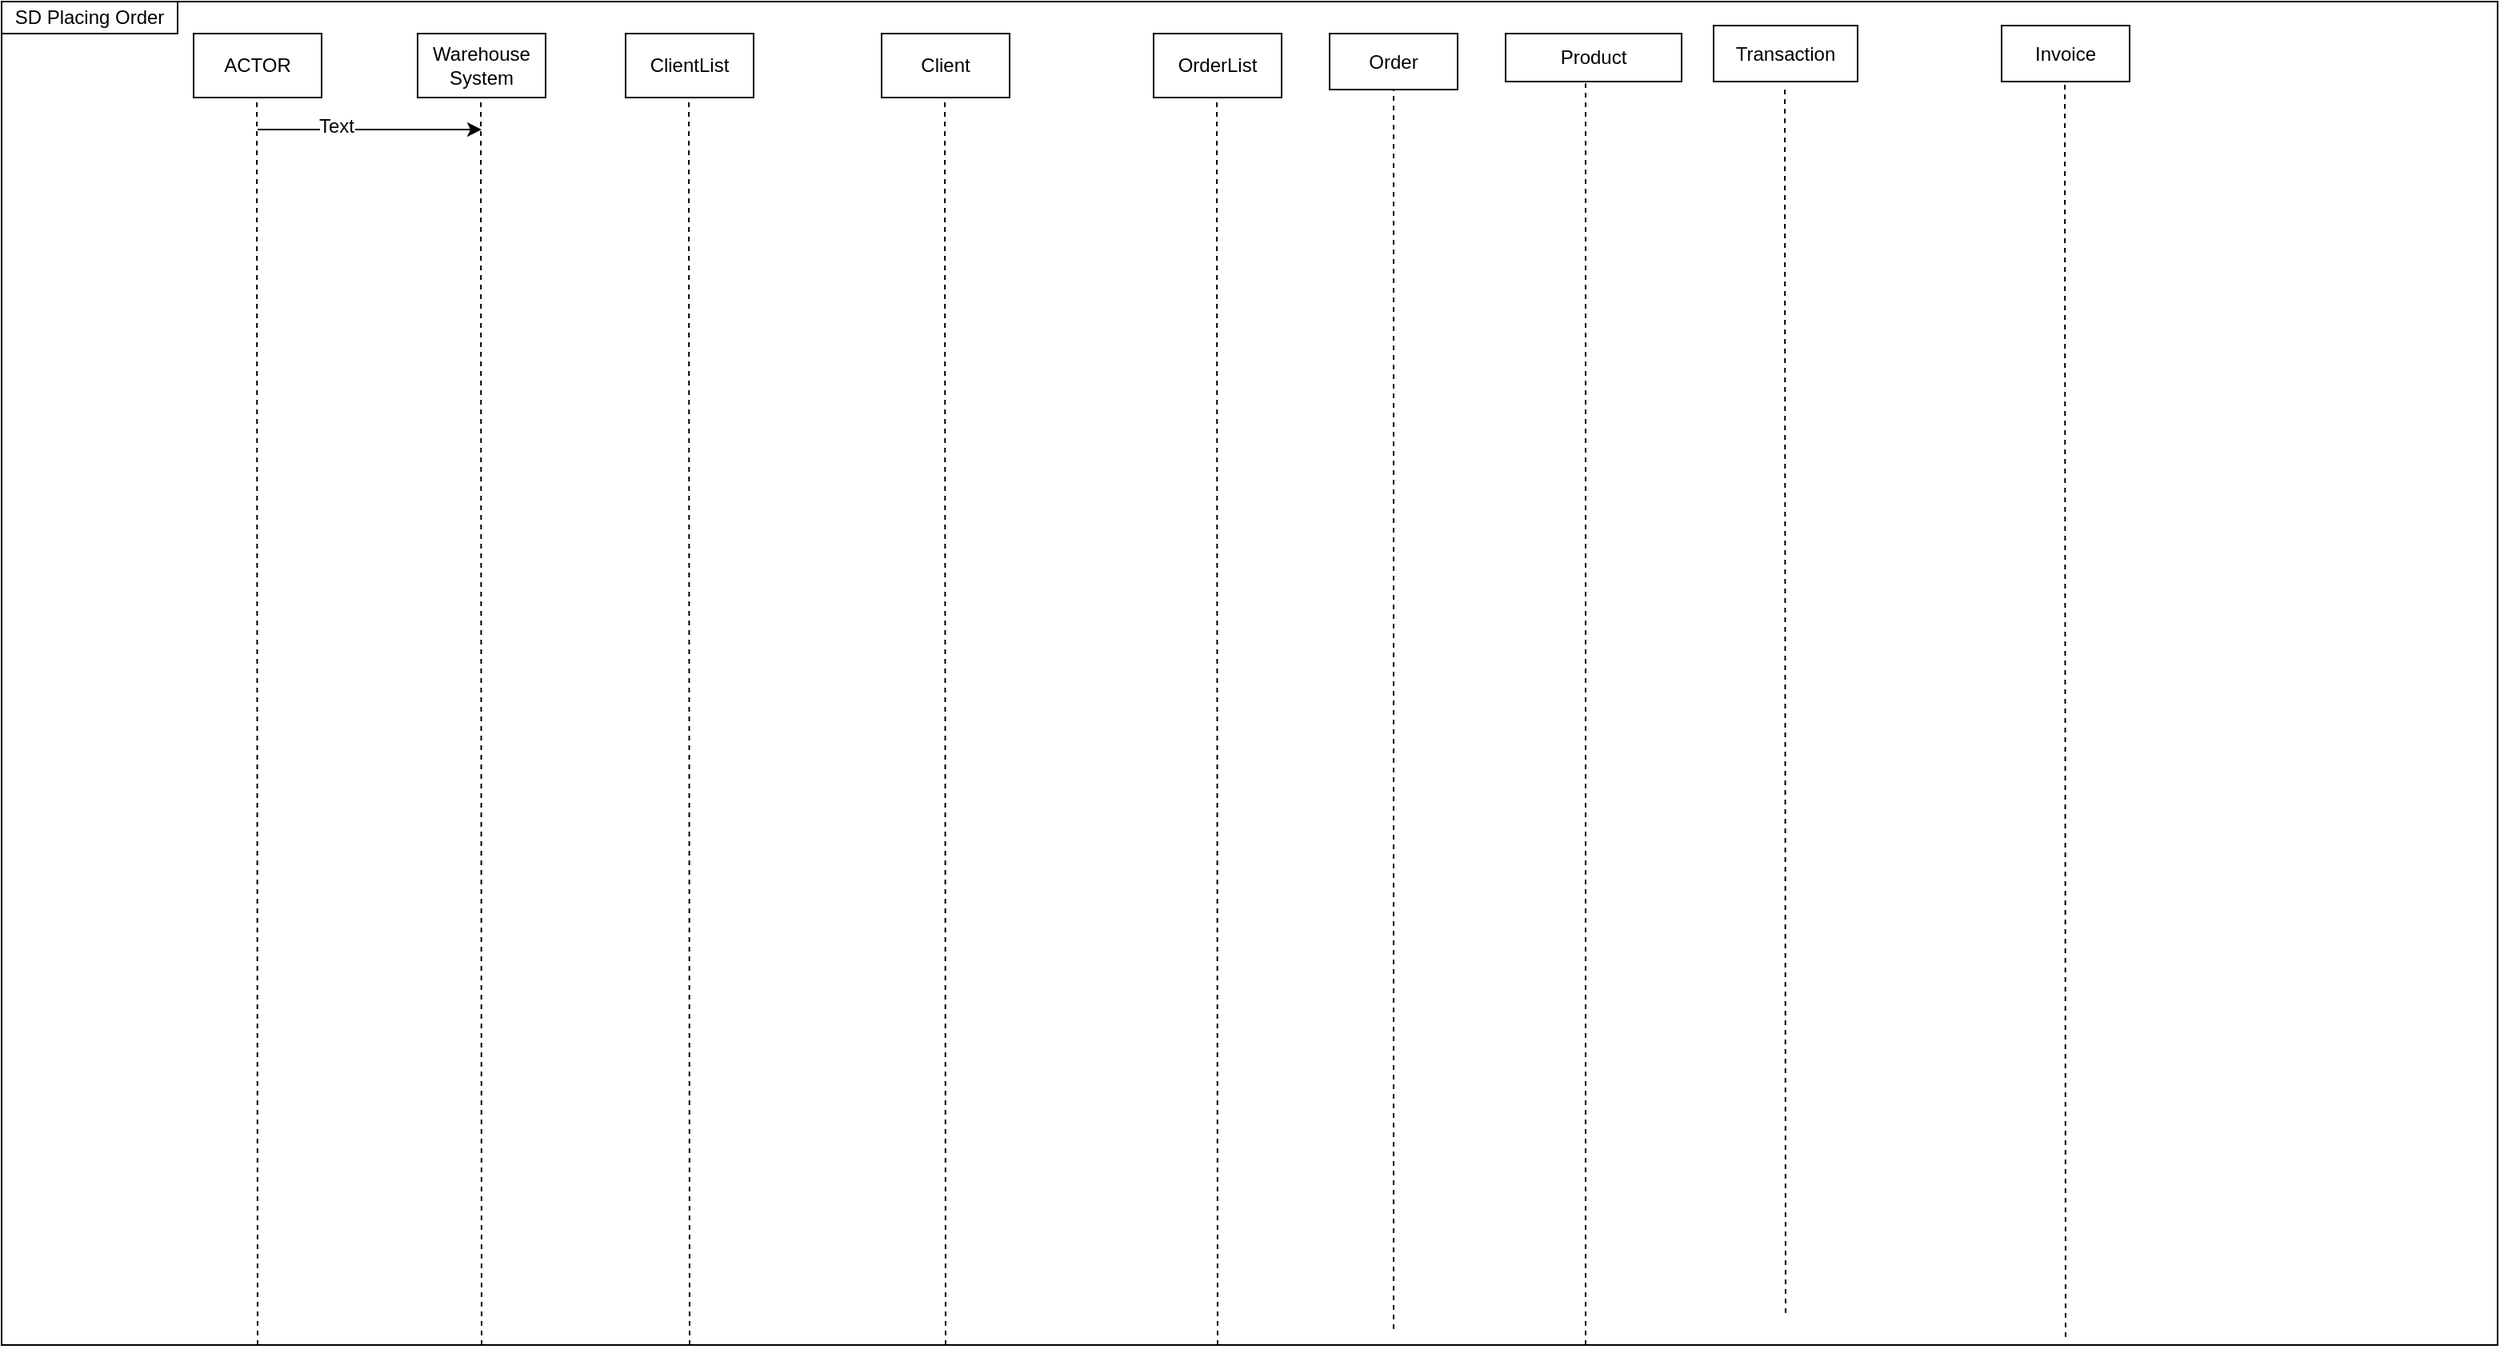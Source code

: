 <mxfile version="12.6.5" type="github">
  <diagram id="tKLSFN9qIgkbpF_6YdEr" name="Page-1">
    <mxGraphModel dx="1422" dy="911" grid="1" gridSize="10" guides="1" tooltips="1" connect="1" arrows="1" fold="1" page="1" pageScale="1" pageWidth="1100" pageHeight="850" math="0" shadow="0">
      <root>
        <mxCell id="0"/>
        <mxCell id="1" parent="0"/>
        <mxCell id="7SxAcVkQmoZjiOWq1pf1-21" value="" style="rounded=0;whiteSpace=wrap;html=1;" vertex="1" parent="1">
          <mxGeometry width="1560" height="840" as="geometry"/>
        </mxCell>
        <mxCell id="7SxAcVkQmoZjiOWq1pf1-1" value="ACTOR" style="rounded=0;whiteSpace=wrap;html=1;" vertex="1" parent="1">
          <mxGeometry x="120" y="20" width="80" height="40" as="geometry"/>
        </mxCell>
        <mxCell id="7SxAcVkQmoZjiOWq1pf1-2" value="" style="endArrow=none;dashed=1;html=1;" edge="1" parent="1">
          <mxGeometry width="50" height="50" relative="1" as="geometry">
            <mxPoint x="160" y="840" as="sourcePoint"/>
            <mxPoint x="159.5" y="60" as="targetPoint"/>
          </mxGeometry>
        </mxCell>
        <mxCell id="7SxAcVkQmoZjiOWq1pf1-3" value="Warehouse System" style="rounded=0;whiteSpace=wrap;html=1;" vertex="1" parent="1">
          <mxGeometry x="260" y="20" width="80" height="40" as="geometry"/>
        </mxCell>
        <mxCell id="7SxAcVkQmoZjiOWq1pf1-4" value="" style="endArrow=none;dashed=1;html=1;" edge="1" parent="1">
          <mxGeometry width="50" height="50" relative="1" as="geometry">
            <mxPoint x="300" y="840" as="sourcePoint"/>
            <mxPoint x="299.5" y="60" as="targetPoint"/>
          </mxGeometry>
        </mxCell>
        <mxCell id="7SxAcVkQmoZjiOWq1pf1-9" value="ClientList" style="rounded=0;whiteSpace=wrap;html=1;" vertex="1" parent="1">
          <mxGeometry x="390" y="20" width="80" height="40" as="geometry"/>
        </mxCell>
        <mxCell id="7SxAcVkQmoZjiOWq1pf1-10" value="" style="endArrow=none;dashed=1;html=1;" edge="1" parent="1">
          <mxGeometry width="50" height="50" relative="1" as="geometry">
            <mxPoint x="430" y="840" as="sourcePoint"/>
            <mxPoint x="429.5" y="60" as="targetPoint"/>
          </mxGeometry>
        </mxCell>
        <mxCell id="7SxAcVkQmoZjiOWq1pf1-11" value="Client" style="rounded=0;whiteSpace=wrap;html=1;" vertex="1" parent="1">
          <mxGeometry x="550" y="20" width="80" height="40" as="geometry"/>
        </mxCell>
        <mxCell id="7SxAcVkQmoZjiOWq1pf1-12" value="" style="endArrow=none;dashed=1;html=1;" edge="1" parent="1">
          <mxGeometry width="50" height="50" relative="1" as="geometry">
            <mxPoint x="590" y="840" as="sourcePoint"/>
            <mxPoint x="589.5" y="60" as="targetPoint"/>
          </mxGeometry>
        </mxCell>
        <mxCell id="7SxAcVkQmoZjiOWq1pf1-13" value="OrderList" style="rounded=0;whiteSpace=wrap;html=1;" vertex="1" parent="1">
          <mxGeometry x="720" y="20" width="80" height="40" as="geometry"/>
        </mxCell>
        <mxCell id="7SxAcVkQmoZjiOWq1pf1-14" value="Order" style="rounded=0;whiteSpace=wrap;html=1;" vertex="1" parent="1">
          <mxGeometry x="830" y="20" width="80" height="35" as="geometry"/>
        </mxCell>
        <mxCell id="7SxAcVkQmoZjiOWq1pf1-15" value="" style="endArrow=none;dashed=1;html=1;" edge="1" parent="1">
          <mxGeometry width="50" height="50" relative="1" as="geometry">
            <mxPoint x="760" y="840" as="sourcePoint"/>
            <mxPoint x="759.5" y="60" as="targetPoint"/>
          </mxGeometry>
        </mxCell>
        <mxCell id="7SxAcVkQmoZjiOWq1pf1-16" value="" style="endArrow=none;dashed=1;html=1;" edge="1" parent="1" target="7SxAcVkQmoZjiOWq1pf1-14">
          <mxGeometry width="50" height="50" relative="1" as="geometry">
            <mxPoint x="870" y="830" as="sourcePoint"/>
            <mxPoint x="870" y="55" as="targetPoint"/>
          </mxGeometry>
        </mxCell>
        <mxCell id="7SxAcVkQmoZjiOWq1pf1-18" value="Invoice" style="rounded=0;whiteSpace=wrap;html=1;" vertex="1" parent="1">
          <mxGeometry x="1250" y="15" width="80" height="35" as="geometry"/>
        </mxCell>
        <mxCell id="7SxAcVkQmoZjiOWq1pf1-19" value="" style="endArrow=none;dashed=1;html=1;" edge="1" parent="1">
          <mxGeometry width="50" height="50" relative="1" as="geometry">
            <mxPoint x="1290" y="835" as="sourcePoint"/>
            <mxPoint x="1289.5" y="50" as="targetPoint"/>
          </mxGeometry>
        </mxCell>
        <mxCell id="7SxAcVkQmoZjiOWq1pf1-20" value="" style="endArrow=none;dashed=1;html=1;" edge="1" parent="1">
          <mxGeometry width="50" height="50" relative="1" as="geometry">
            <mxPoint x="1115" y="820" as="sourcePoint"/>
            <mxPoint x="1114.5" y="55" as="targetPoint"/>
          </mxGeometry>
        </mxCell>
        <mxCell id="7SxAcVkQmoZjiOWq1pf1-22" value="SD Placing Order" style="rounded=0;whiteSpace=wrap;html=1;" vertex="1" parent="1">
          <mxGeometry width="110" height="20" as="geometry"/>
        </mxCell>
        <mxCell id="7SxAcVkQmoZjiOWq1pf1-24" value="" style="endArrow=classic;html=1;" edge="1" parent="1">
          <mxGeometry width="50" height="50" relative="1" as="geometry">
            <mxPoint x="160" y="80" as="sourcePoint"/>
            <mxPoint x="300" y="80" as="targetPoint"/>
          </mxGeometry>
        </mxCell>
        <mxCell id="7SxAcVkQmoZjiOWq1pf1-25" value="Text" style="text;html=1;align=center;verticalAlign=middle;resizable=0;points=[];labelBackgroundColor=#ffffff;" vertex="1" connectable="0" parent="7SxAcVkQmoZjiOWq1pf1-24">
          <mxGeometry x="-0.3" y="2" relative="1" as="geometry">
            <mxPoint as="offset"/>
          </mxGeometry>
        </mxCell>
        <mxCell id="7SxAcVkQmoZjiOWq1pf1-26" value="Transaction" style="rounded=0;whiteSpace=wrap;html=1;" vertex="1" parent="1">
          <mxGeometry x="1070" y="15" width="90" height="35" as="geometry"/>
        </mxCell>
        <mxCell id="7SxAcVkQmoZjiOWq1pf1-27" value="Product" style="rounded=0;whiteSpace=wrap;html=1;" vertex="1" parent="1">
          <mxGeometry x="940" y="20" width="110" height="30" as="geometry"/>
        </mxCell>
        <mxCell id="7SxAcVkQmoZjiOWq1pf1-28" value="" style="endArrow=none;dashed=1;html=1;" edge="1" parent="1">
          <mxGeometry width="50" height="50" relative="1" as="geometry">
            <mxPoint x="990" y="840" as="sourcePoint"/>
            <mxPoint x="990" y="50" as="targetPoint"/>
          </mxGeometry>
        </mxCell>
      </root>
    </mxGraphModel>
  </diagram>
</mxfile>
